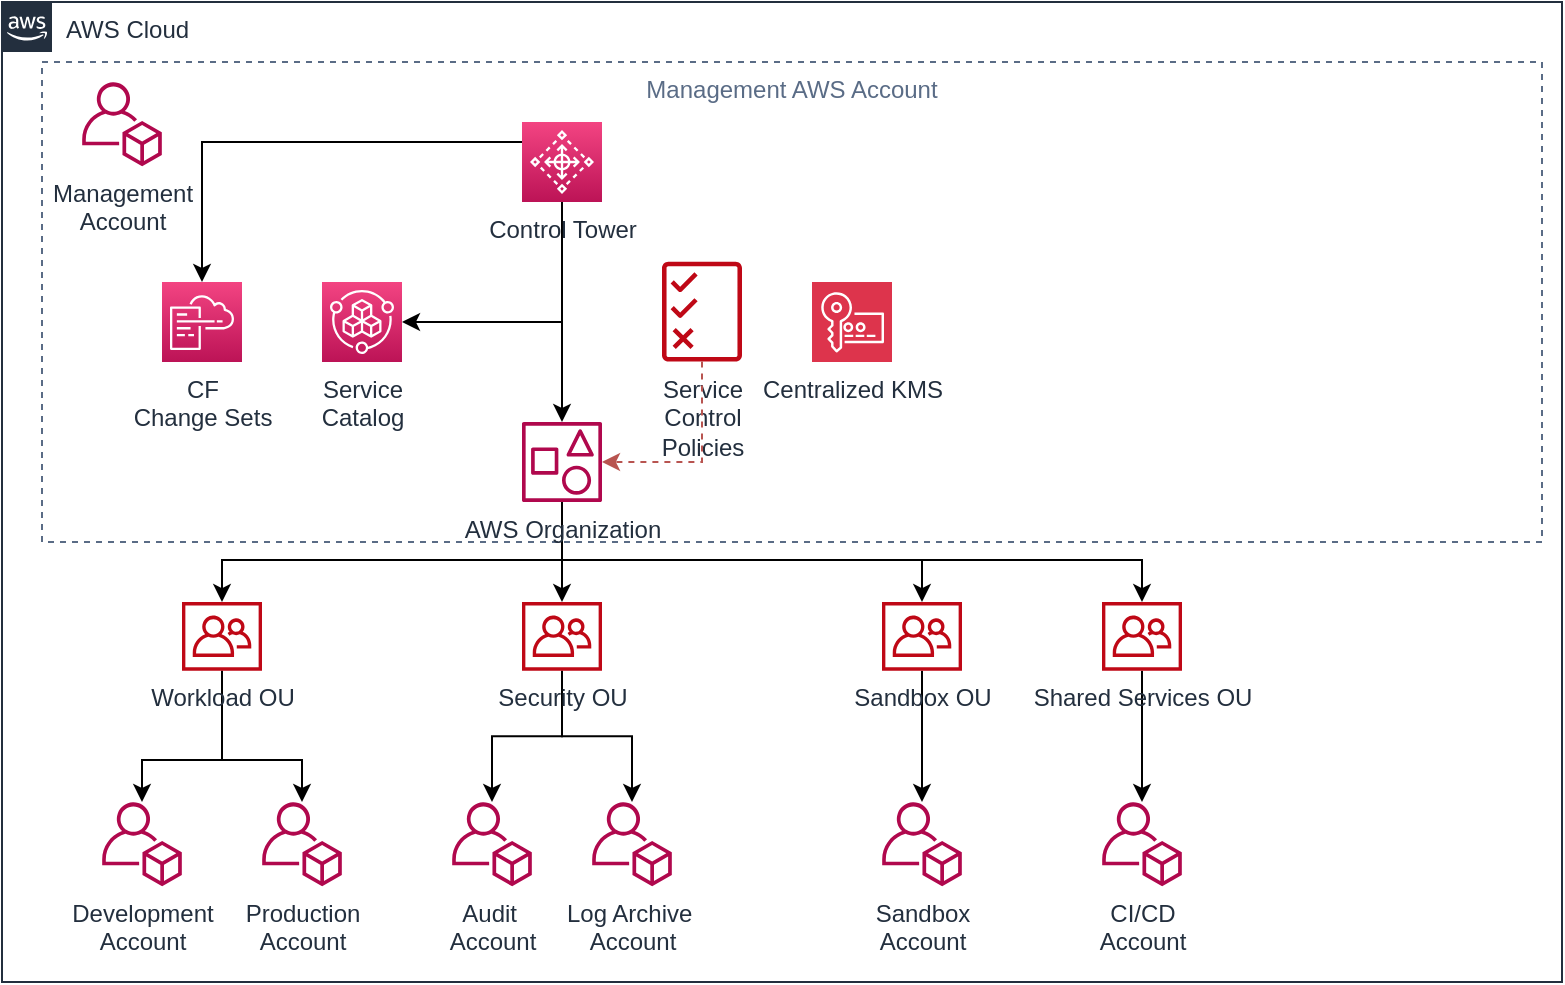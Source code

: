 <mxfile version="28.1.0">
  <diagram id="hmNJikfkahAZkkP_QsPm" name="Page-1">
    <mxGraphModel dx="1018" dy="-445" grid="1" gridSize="10" guides="1" tooltips="1" connect="1" arrows="1" fold="1" page="1" pageScale="1" pageWidth="850" pageHeight="1100" math="0" shadow="0">
      <root>
        <mxCell id="0" />
        <mxCell id="1" value="Account/Networking" style="" parent="0" />
        <mxCell id="ZQieUMhBd53zDiVeYgss-146" value="AWS Cloud" style="points=[[0,0],[0.25,0],[0.5,0],[0.75,0],[1,0],[1,0.25],[1,0.5],[1,0.75],[1,1],[0.75,1],[0.5,1],[0.25,1],[0,1],[0,0.75],[0,0.5],[0,0.25]];outlineConnect=0;gradientColor=none;html=1;whiteSpace=wrap;fontSize=12;fontStyle=0;container=1;pointerEvents=0;collapsible=0;recursiveResize=0;shape=mxgraph.aws4.group;grIcon=mxgraph.aws4.group_aws_cloud_alt;strokeColor=#232F3E;fillColor=none;verticalAlign=top;align=left;spacingLeft=30;fontColor=#232F3E;dashed=0;" parent="1" vertex="1">
          <mxGeometry y="1461" width="780" height="490" as="geometry" />
        </mxCell>
        <mxCell id="ZQieUMhBd53zDiVeYgss-147" value="Management AWS Account" style="fillColor=none;strokeColor=#5A6C86;dashed=1;verticalAlign=top;fontStyle=0;fontColor=#5A6C86;" parent="ZQieUMhBd53zDiVeYgss-146" vertex="1">
          <mxGeometry x="20" y="30" width="750" height="240" as="geometry" />
        </mxCell>
        <mxCell id="ZQieUMhBd53zDiVeYgss-148" value="Management&lt;br&gt;Account" style="sketch=0;outlineConnect=0;fontColor=#232F3E;gradientColor=none;fillColor=#B0084D;strokeColor=none;dashed=0;verticalLabelPosition=bottom;verticalAlign=top;align=center;html=1;fontSize=12;fontStyle=0;aspect=fixed;pointerEvents=1;shape=mxgraph.aws4.organizations_account;" parent="ZQieUMhBd53zDiVeYgss-146" vertex="1">
          <mxGeometry x="40" y="40" width="40" height="42.16" as="geometry" />
        </mxCell>
        <mxCell id="ZQieUMhBd53zDiVeYgss-149" value="" style="edgeStyle=orthogonalEdgeStyle;rounded=0;orthogonalLoop=1;jettySize=auto;html=1;entryX=0.5;entryY=0;entryDx=0;entryDy=0;entryPerimeter=0;" parent="ZQieUMhBd53zDiVeYgss-146" source="ZQieUMhBd53zDiVeYgss-152" target="ZQieUMhBd53zDiVeYgss-153" edge="1">
          <mxGeometry relative="1" as="geometry">
            <Array as="points">
              <mxPoint x="100" y="70" />
            </Array>
          </mxGeometry>
        </mxCell>
        <mxCell id="ZQieUMhBd53zDiVeYgss-150" value="" style="edgeStyle=orthogonalEdgeStyle;rounded=0;orthogonalLoop=1;jettySize=auto;html=1;" parent="ZQieUMhBd53zDiVeYgss-146" source="ZQieUMhBd53zDiVeYgss-152" target="ZQieUMhBd53zDiVeYgss-158" edge="1">
          <mxGeometry relative="1" as="geometry" />
        </mxCell>
        <mxCell id="ZQieUMhBd53zDiVeYgss-151" value="" style="edgeStyle=orthogonalEdgeStyle;rounded=0;orthogonalLoop=1;jettySize=auto;html=1;entryX=1;entryY=0.5;entryDx=0;entryDy=0;entryPerimeter=0;" parent="ZQieUMhBd53zDiVeYgss-146" source="ZQieUMhBd53zDiVeYgss-152" target="ZQieUMhBd53zDiVeYgss-154" edge="1">
          <mxGeometry relative="1" as="geometry">
            <mxPoint x="340" y="80" as="targetPoint" />
            <Array as="points">
              <mxPoint x="280" y="160" />
            </Array>
          </mxGeometry>
        </mxCell>
        <mxCell id="ZQieUMhBd53zDiVeYgss-152" value="Control Tower" style="sketch=0;points=[[0,0,0],[0.25,0,0],[0.5,0,0],[0.75,0,0],[1,0,0],[0,1,0],[0.25,1,0],[0.5,1,0],[0.75,1,0],[1,1,0],[0,0.25,0],[0,0.5,0],[0,0.75,0],[1,0.25,0],[1,0.5,0],[1,0.75,0]];points=[[0,0,0],[0.25,0,0],[0.5,0,0],[0.75,0,0],[1,0,0],[0,1,0],[0.25,1,0],[0.5,1,0],[0.75,1,0],[1,1,0],[0,0.25,0],[0,0.5,0],[0,0.75,0],[1,0.25,0],[1,0.5,0],[1,0.75,0]];outlineConnect=0;fontColor=#232F3E;gradientColor=#F34482;gradientDirection=north;fillColor=#BC1356;strokeColor=#ffffff;dashed=0;verticalLabelPosition=bottom;verticalAlign=top;align=center;html=1;fontSize=12;fontStyle=0;aspect=fixed;shape=mxgraph.aws4.resourceIcon;resIcon=mxgraph.aws4.control_tower;" parent="ZQieUMhBd53zDiVeYgss-146" vertex="1">
          <mxGeometry x="260" y="60" width="40" height="40" as="geometry" />
        </mxCell>
        <mxCell id="ZQieUMhBd53zDiVeYgss-153" value="CF&lt;br&gt;Change Sets" style="sketch=0;points=[[0,0,0],[0.25,0,0],[0.5,0,0],[0.75,0,0],[1,0,0],[0,1,0],[0.25,1,0],[0.5,1,0],[0.75,1,0],[1,1,0],[0,0.25,0],[0,0.5,0],[0,0.75,0],[1,0.25,0],[1,0.5,0],[1,0.75,0]];points=[[0,0,0],[0.25,0,0],[0.5,0,0],[0.75,0,0],[1,0,0],[0,1,0],[0.25,1,0],[0.5,1,0],[0.75,1,0],[1,1,0],[0,0.25,0],[0,0.5,0],[0,0.75,0],[1,0.25,0],[1,0.5,0],[1,0.75,0]];outlineConnect=0;fontColor=#232F3E;gradientColor=#F34482;gradientDirection=north;fillColor=#BC1356;strokeColor=#ffffff;dashed=0;verticalLabelPosition=bottom;verticalAlign=top;align=center;html=1;fontSize=12;fontStyle=0;aspect=fixed;shape=mxgraph.aws4.resourceIcon;resIcon=mxgraph.aws4.cloudformation;" parent="ZQieUMhBd53zDiVeYgss-146" vertex="1">
          <mxGeometry x="80" y="140" width="40" height="40" as="geometry" />
        </mxCell>
        <mxCell id="ZQieUMhBd53zDiVeYgss-154" value="Service&lt;br&gt;Catalog" style="sketch=0;points=[[0,0,0],[0.25,0,0],[0.5,0,0],[0.75,0,0],[1,0,0],[0,1,0],[0.25,1,0],[0.5,1,0],[0.75,1,0],[1,1,0],[0,0.25,0],[0,0.5,0],[0,0.75,0],[1,0.25,0],[1,0.5,0],[1,0.75,0]];points=[[0,0,0],[0.25,0,0],[0.5,0,0],[0.75,0,0],[1,0,0],[0,1,0],[0.25,1,0],[0.5,1,0],[0.75,1,0],[1,1,0],[0,0.25,0],[0,0.5,0],[0,0.75,0],[1,0.25,0],[1,0.5,0],[1,0.75,0]];outlineConnect=0;fontColor=#232F3E;gradientColor=#F34482;gradientDirection=north;fillColor=#BC1356;strokeColor=#ffffff;dashed=0;verticalLabelPosition=bottom;verticalAlign=top;align=center;html=1;fontSize=12;fontStyle=0;aspect=fixed;shape=mxgraph.aws4.resourceIcon;resIcon=mxgraph.aws4.service_catalog;" parent="ZQieUMhBd53zDiVeYgss-146" vertex="1">
          <mxGeometry x="160" y="140" width="40" height="40" as="geometry" />
        </mxCell>
        <mxCell id="tx_ZKldK43CIzW5Wrv0u-2" style="edgeStyle=orthogonalEdgeStyle;rounded=0;orthogonalLoop=1;jettySize=auto;html=1;" edge="1" parent="ZQieUMhBd53zDiVeYgss-146" source="ZQieUMhBd53zDiVeYgss-158" target="ZQieUMhBd53zDiVeYgss-176">
          <mxGeometry relative="1" as="geometry" />
        </mxCell>
        <mxCell id="tx_ZKldK43CIzW5Wrv0u-5" style="edgeStyle=orthogonalEdgeStyle;rounded=0;orthogonalLoop=1;jettySize=auto;html=1;" edge="1" parent="ZQieUMhBd53zDiVeYgss-146" source="ZQieUMhBd53zDiVeYgss-158" target="ZQieUMhBd53zDiVeYgss-162">
          <mxGeometry relative="1" as="geometry">
            <Array as="points">
              <mxPoint x="280" y="279" />
              <mxPoint x="110" y="279" />
            </Array>
          </mxGeometry>
        </mxCell>
        <mxCell id="tx_ZKldK43CIzW5Wrv0u-6" style="edgeStyle=orthogonalEdgeStyle;rounded=0;orthogonalLoop=1;jettySize=auto;html=1;" edge="1" parent="ZQieUMhBd53zDiVeYgss-146" source="ZQieUMhBd53zDiVeYgss-158" target="1Sqf3fGOHjEZ7e2LqfJR-6">
          <mxGeometry relative="1" as="geometry">
            <Array as="points">
              <mxPoint x="280" y="279" />
              <mxPoint x="460" y="279" />
            </Array>
          </mxGeometry>
        </mxCell>
        <mxCell id="tx_ZKldK43CIzW5Wrv0u-7" style="edgeStyle=orthogonalEdgeStyle;rounded=0;orthogonalLoop=1;jettySize=auto;html=1;" edge="1" parent="ZQieUMhBd53zDiVeYgss-146" source="ZQieUMhBd53zDiVeYgss-158" target="ruEO__LSws3xz3qG6Rs1-1">
          <mxGeometry relative="1" as="geometry">
            <Array as="points">
              <mxPoint x="280" y="279" />
              <mxPoint x="570" y="279" />
            </Array>
          </mxGeometry>
        </mxCell>
        <mxCell id="ZQieUMhBd53zDiVeYgss-158" value="AWS Organization" style="sketch=0;outlineConnect=0;fontColor=#232F3E;gradientColor=none;fillColor=#B0084D;strokeColor=none;dashed=0;verticalLabelPosition=bottom;verticalAlign=top;align=center;html=1;fontSize=12;fontStyle=0;aspect=fixed;pointerEvents=1;shape=mxgraph.aws4.organizations_account2;" parent="ZQieUMhBd53zDiVeYgss-146" vertex="1">
          <mxGeometry x="260" y="210" width="40" height="40" as="geometry" />
        </mxCell>
        <mxCell id="ZQieUMhBd53zDiVeYgss-159" value="Service&lt;br&gt;Control&lt;br&gt;Policies" style="sketch=0;outlineConnect=0;fontColor=#232F3E;gradientColor=none;fillColor=#BF0816;strokeColor=none;dashed=1;verticalLabelPosition=bottom;verticalAlign=top;align=center;html=1;fontSize=12;fontStyle=0;aspect=fixed;pointerEvents=1;shape=mxgraph.aws4.permissions;" parent="ZQieUMhBd53zDiVeYgss-146" vertex="1">
          <mxGeometry x="330" y="129.68" width="40" height="50.32" as="geometry" />
        </mxCell>
        <mxCell id="tx_ZKldK43CIzW5Wrv0u-8" style="edgeStyle=orthogonalEdgeStyle;rounded=0;orthogonalLoop=1;jettySize=auto;html=1;" edge="1" parent="ZQieUMhBd53zDiVeYgss-146" source="ZQieUMhBd53zDiVeYgss-162" target="4mFoaqdnsh784_8oBEAQ-3">
          <mxGeometry relative="1" as="geometry">
            <Array as="points">
              <mxPoint x="110" y="379" />
              <mxPoint x="150" y="379" />
            </Array>
          </mxGeometry>
        </mxCell>
        <mxCell id="tx_ZKldK43CIzW5Wrv0u-10" style="edgeStyle=orthogonalEdgeStyle;rounded=0;orthogonalLoop=1;jettySize=auto;html=1;" edge="1" parent="ZQieUMhBd53zDiVeYgss-146" source="ZQieUMhBd53zDiVeYgss-162" target="ZQieUMhBd53zDiVeYgss-167">
          <mxGeometry relative="1" as="geometry">
            <Array as="points">
              <mxPoint x="110" y="379" />
              <mxPoint x="70" y="379" />
            </Array>
          </mxGeometry>
        </mxCell>
        <mxCell id="ZQieUMhBd53zDiVeYgss-162" value="Workload OU" style="sketch=0;outlineConnect=0;fontColor=#232F3E;gradientColor=none;fillColor=#BF0816;strokeColor=none;dashed=0;verticalLabelPosition=bottom;verticalAlign=top;align=center;html=1;fontSize=12;fontStyle=0;aspect=fixed;pointerEvents=1;shape=mxgraph.aws4.organizations_organizational_unit;" parent="ZQieUMhBd53zDiVeYgss-146" vertex="1">
          <mxGeometry x="90" y="300" width="40" height="34.36" as="geometry" />
        </mxCell>
        <mxCell id="ZQieUMhBd53zDiVeYgss-167" value="Development&lt;div&gt;Account&lt;/div&gt;" style="sketch=0;outlineConnect=0;fontColor=#232F3E;gradientColor=none;fillColor=#B0084D;strokeColor=none;dashed=0;verticalLabelPosition=bottom;verticalAlign=top;align=center;html=1;fontSize=12;fontStyle=0;aspect=fixed;pointerEvents=1;shape=mxgraph.aws4.organizations_account;" parent="ZQieUMhBd53zDiVeYgss-146" vertex="1">
          <mxGeometry x="50" y="400" width="40" height="42.16" as="geometry" />
        </mxCell>
        <mxCell id="ZQieUMhBd53zDiVeYgss-169" value="" style="endArrow=classic;html=1;rounded=0;dashed=1;fillColor=#f8cecc;strokeColor=#b85450;" parent="ZQieUMhBd53zDiVeYgss-146" source="ZQieUMhBd53zDiVeYgss-159" target="ZQieUMhBd53zDiVeYgss-158" edge="1">
          <mxGeometry width="50" height="50" relative="1" as="geometry">
            <mxPoint x="480" y="260" as="sourcePoint" />
            <mxPoint x="530" y="210" as="targetPoint" />
            <Array as="points">
              <mxPoint x="350" y="230" />
            </Array>
          </mxGeometry>
        </mxCell>
        <mxCell id="tx_ZKldK43CIzW5Wrv0u-3" style="edgeStyle=orthogonalEdgeStyle;rounded=0;orthogonalLoop=1;jettySize=auto;html=1;" edge="1" parent="ZQieUMhBd53zDiVeYgss-146" source="ZQieUMhBd53zDiVeYgss-176" target="4mFoaqdnsh784_8oBEAQ-5">
          <mxGeometry relative="1" as="geometry" />
        </mxCell>
        <mxCell id="tx_ZKldK43CIzW5Wrv0u-4" style="edgeStyle=orthogonalEdgeStyle;rounded=0;orthogonalLoop=1;jettySize=auto;html=1;" edge="1" parent="ZQieUMhBd53zDiVeYgss-146" source="ZQieUMhBd53zDiVeYgss-176" target="5wQvJ4kYUs-1il5zgm4G-1">
          <mxGeometry relative="1" as="geometry" />
        </mxCell>
        <mxCell id="ZQieUMhBd53zDiVeYgss-176" value="Security OU" style="sketch=0;outlineConnect=0;fontColor=#232F3E;gradientColor=none;fillColor=#BF0816;strokeColor=none;dashed=0;verticalLabelPosition=bottom;verticalAlign=top;align=center;html=1;fontSize=12;fontStyle=0;aspect=fixed;pointerEvents=1;shape=mxgraph.aws4.organizations_organizational_unit;" parent="ZQieUMhBd53zDiVeYgss-146" vertex="1">
          <mxGeometry x="260" y="300" width="40" height="34.36" as="geometry" />
        </mxCell>
        <mxCell id="5wQvJ4kYUs-1il5zgm4G-1" value="Audit&amp;nbsp;&lt;div&gt;Account&lt;/div&gt;" style="sketch=0;outlineConnect=0;fontColor=#232F3E;gradientColor=none;fillColor=#B0084D;strokeColor=none;dashed=0;verticalLabelPosition=bottom;verticalAlign=top;align=center;html=1;fontSize=12;fontStyle=0;aspect=fixed;pointerEvents=1;shape=mxgraph.aws4.organizations_account;" parent="ZQieUMhBd53zDiVeYgss-146" vertex="1">
          <mxGeometry x="225" y="400" width="40" height="42.16" as="geometry" />
        </mxCell>
        <mxCell id="4mFoaqdnsh784_8oBEAQ-3" value="Production&lt;div&gt;Account&lt;/div&gt;" style="sketch=0;outlineConnect=0;fontColor=#232F3E;gradientColor=none;fillColor=#B0084D;strokeColor=none;dashed=0;verticalLabelPosition=bottom;verticalAlign=top;align=center;html=1;fontSize=12;fontStyle=0;aspect=fixed;pointerEvents=1;shape=mxgraph.aws4.organizations_account;" parent="ZQieUMhBd53zDiVeYgss-146" vertex="1">
          <mxGeometry x="130" y="400" width="40" height="42.16" as="geometry" />
        </mxCell>
        <mxCell id="4mFoaqdnsh784_8oBEAQ-5" value="Log Archive&amp;nbsp;&lt;div&gt;Account&lt;/div&gt;" style="sketch=0;outlineConnect=0;fontColor=#232F3E;gradientColor=none;fillColor=#B0084D;strokeColor=none;dashed=0;verticalLabelPosition=bottom;verticalAlign=top;align=center;html=1;fontSize=12;fontStyle=0;aspect=fixed;pointerEvents=1;shape=mxgraph.aws4.organizations_account;" parent="ZQieUMhBd53zDiVeYgss-146" vertex="1">
          <mxGeometry x="295" y="400" width="40" height="42.16" as="geometry" />
        </mxCell>
        <mxCell id="4mFoaqdnsh784_8oBEAQ-9" value="Centralized KMS" style="sketch=0;points=[[0,0,0],[0.25,0,0],[0.5,0,0],[0.75,0,0],[1,0,0],[0,1,0],[0.25,1,0],[0.5,1,0],[0.75,1,0],[1,1,0],[0,0.25,0],[0,0.5,0],[0,0.75,0],[1,0.25,0],[1,0.5,0],[1,0.75,0]];outlineConnect=0;fontColor=#232F3E;fillColor=#DD344C;strokeColor=#ffffff;dashed=0;verticalLabelPosition=bottom;verticalAlign=top;align=center;html=1;fontSize=12;fontStyle=0;aspect=fixed;shape=mxgraph.aws4.resourceIcon;resIcon=mxgraph.aws4.key_management_service;" parent="ZQieUMhBd53zDiVeYgss-146" vertex="1">
          <mxGeometry x="405" y="140" width="40" height="40" as="geometry" />
        </mxCell>
        <mxCell id="ruEO__LSws3xz3qG6Rs1-4" value="" style="edgeStyle=orthogonalEdgeStyle;rounded=0;orthogonalLoop=1;jettySize=auto;html=1;" parent="ZQieUMhBd53zDiVeYgss-146" source="ruEO__LSws3xz3qG6Rs1-1" target="ruEO__LSws3xz3qG6Rs1-3" edge="1">
          <mxGeometry relative="1" as="geometry" />
        </mxCell>
        <mxCell id="ruEO__LSws3xz3qG6Rs1-1" value="Shared Services OU" style="sketch=0;outlineConnect=0;fontColor=#232F3E;gradientColor=none;fillColor=#BF0816;strokeColor=none;dashed=0;verticalLabelPosition=bottom;verticalAlign=top;align=center;html=1;fontSize=12;fontStyle=0;aspect=fixed;pointerEvents=1;shape=mxgraph.aws4.organizations_organizational_unit;" parent="ZQieUMhBd53zDiVeYgss-146" vertex="1">
          <mxGeometry x="550" y="300" width="40" height="34.36" as="geometry" />
        </mxCell>
        <mxCell id="ruEO__LSws3xz3qG6Rs1-3" value="CI/CD&lt;div&gt;Account&lt;/div&gt;" style="sketch=0;outlineConnect=0;fontColor=#232F3E;gradientColor=none;fillColor=#B0084D;strokeColor=none;dashed=0;verticalLabelPosition=bottom;verticalAlign=top;align=center;html=1;fontSize=12;fontStyle=0;aspect=fixed;pointerEvents=1;shape=mxgraph.aws4.organizations_account;" parent="ZQieUMhBd53zDiVeYgss-146" vertex="1">
          <mxGeometry x="550" y="400" width="40" height="42.16" as="geometry" />
        </mxCell>
        <mxCell id="1Sqf3fGOHjEZ7e2LqfJR-10" value="" style="edgeStyle=orthogonalEdgeStyle;rounded=0;orthogonalLoop=1;jettySize=auto;html=1;" parent="ZQieUMhBd53zDiVeYgss-146" source="1Sqf3fGOHjEZ7e2LqfJR-6" target="1Sqf3fGOHjEZ7e2LqfJR-9" edge="1">
          <mxGeometry relative="1" as="geometry">
            <Array as="points">
              <mxPoint x="460" y="399" />
              <mxPoint x="460" y="399" />
            </Array>
          </mxGeometry>
        </mxCell>
        <mxCell id="1Sqf3fGOHjEZ7e2LqfJR-6" value="Sandbox OU" style="sketch=0;outlineConnect=0;fontColor=#232F3E;gradientColor=none;fillColor=#BF0816;strokeColor=none;dashed=0;verticalLabelPosition=bottom;verticalAlign=top;align=center;html=1;fontSize=12;fontStyle=0;aspect=fixed;pointerEvents=1;shape=mxgraph.aws4.organizations_organizational_unit;" parent="ZQieUMhBd53zDiVeYgss-146" vertex="1">
          <mxGeometry x="440" y="300" width="40" height="34.36" as="geometry" />
        </mxCell>
        <mxCell id="1Sqf3fGOHjEZ7e2LqfJR-9" value="Sandbox&lt;div&gt;Account&lt;/div&gt;" style="sketch=0;outlineConnect=0;fontColor=#232F3E;gradientColor=none;fillColor=#B0084D;strokeColor=none;dashed=0;verticalLabelPosition=bottom;verticalAlign=top;align=center;html=1;fontSize=12;fontStyle=0;aspect=fixed;pointerEvents=1;shape=mxgraph.aws4.organizations_account;" parent="ZQieUMhBd53zDiVeYgss-146" vertex="1">
          <mxGeometry x="440" y="400" width="40" height="42.16" as="geometry" />
        </mxCell>
      </root>
    </mxGraphModel>
  </diagram>
</mxfile>
